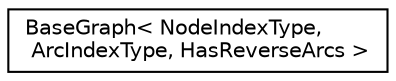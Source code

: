 digraph "Graphical Class Hierarchy"
{
 // LATEX_PDF_SIZE
  edge [fontname="Helvetica",fontsize="10",labelfontname="Helvetica",labelfontsize="10"];
  node [fontname="Helvetica",fontsize="10",shape=record];
  rankdir="LR";
  Node0 [label="BaseGraph\< NodeIndexType,\l ArcIndexType, HasReverseArcs \>",height=0.2,width=0.4,color="black", fillcolor="white", style="filled",URL="$classutil_1_1_base_graph.html",tooltip=" "];
}
